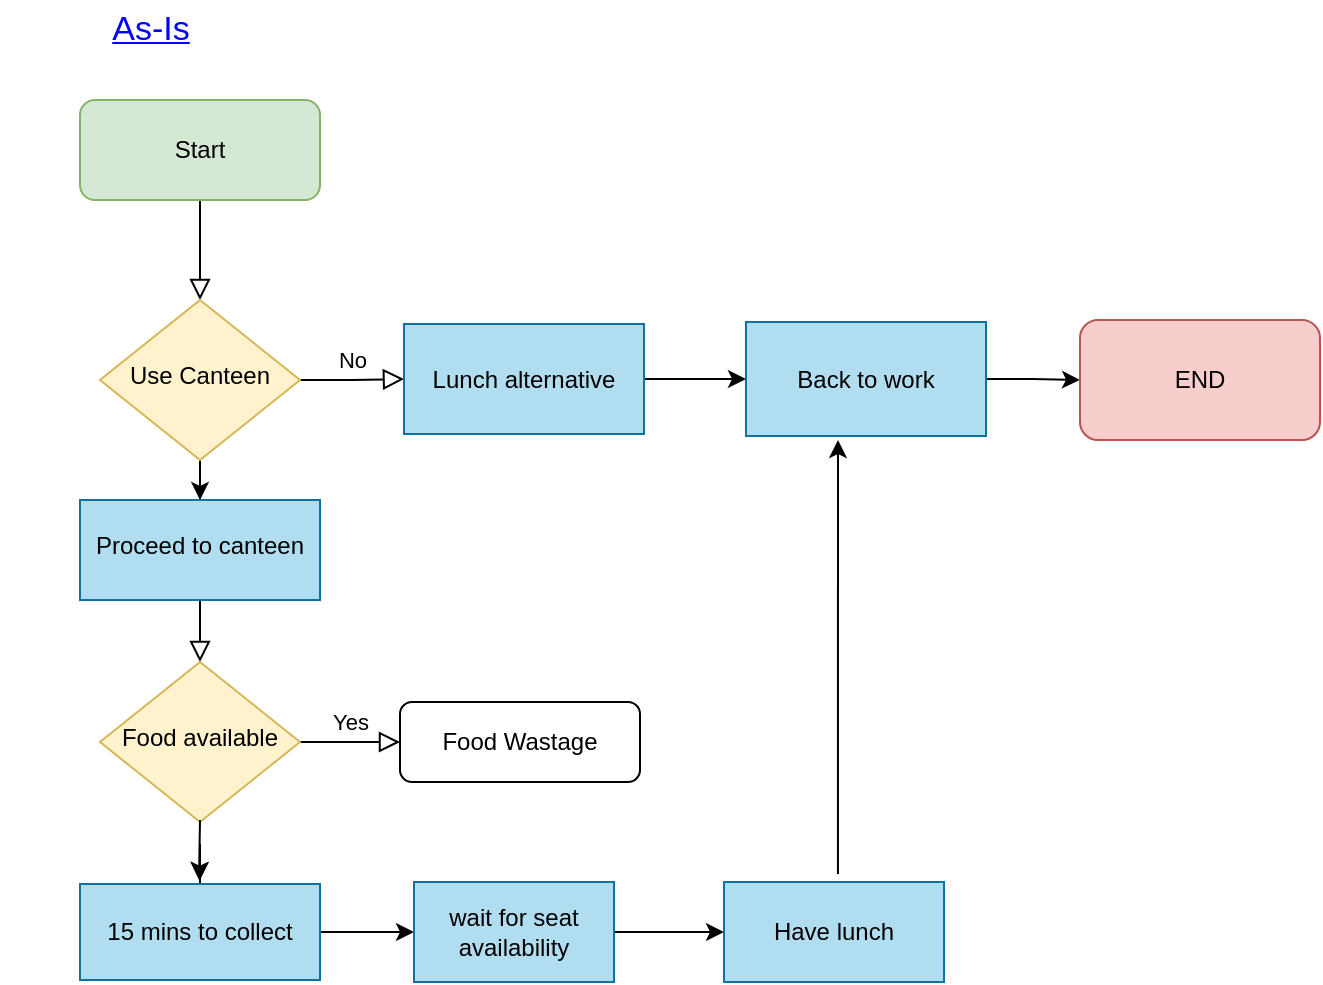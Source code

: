 <mxfile version="20.2.5" type="github" pages="5">
  <diagram id="C5RBs43oDa-KdzZeNtuy" name="AS-IS">
    <mxGraphModel dx="1038" dy="579" grid="1" gridSize="10" guides="1" tooltips="1" connect="1" arrows="1" fold="1" page="1" pageScale="1" pageWidth="827" pageHeight="1169" math="0" shadow="0">
      <root>
        <mxCell id="WIyWlLk6GJQsqaUBKTNV-0" />
        <mxCell id="WIyWlLk6GJQsqaUBKTNV-1" parent="WIyWlLk6GJQsqaUBKTNV-0" />
        <mxCell id="WIyWlLk6GJQsqaUBKTNV-2" value="" style="rounded=0;html=1;jettySize=auto;orthogonalLoop=1;fontSize=11;endArrow=block;endFill=0;endSize=8;strokeWidth=1;shadow=0;labelBackgroundColor=none;edgeStyle=orthogonalEdgeStyle;" parent="WIyWlLk6GJQsqaUBKTNV-1" source="WIyWlLk6GJQsqaUBKTNV-3" target="WIyWlLk6GJQsqaUBKTNV-6" edge="1">
          <mxGeometry relative="1" as="geometry" />
        </mxCell>
        <mxCell id="WIyWlLk6GJQsqaUBKTNV-3" value="Start" style="rounded=1;whiteSpace=wrap;html=1;fontSize=12;glass=0;strokeWidth=1;shadow=0;fillColor=#d5e8d4;strokeColor=#82b366;" parent="WIyWlLk6GJQsqaUBKTNV-1" vertex="1">
          <mxGeometry x="160" y="70" width="120" height="50" as="geometry" />
        </mxCell>
        <mxCell id="WIyWlLk6GJQsqaUBKTNV-4" value="Yes" style="rounded=0;html=1;jettySize=auto;orthogonalLoop=1;fontSize=11;endArrow=block;endFill=0;endSize=8;strokeWidth=1;shadow=0;labelBackgroundColor=none;edgeStyle=orthogonalEdgeStyle;" parent="WIyWlLk6GJQsqaUBKTNV-1" source="WIyWlLk6GJQsqaUBKTNV-6" target="WIyWlLk6GJQsqaUBKTNV-10" edge="1">
          <mxGeometry y="20" relative="1" as="geometry">
            <mxPoint as="offset" />
          </mxGeometry>
        </mxCell>
        <mxCell id="WIyWlLk6GJQsqaUBKTNV-5" value="No" style="edgeStyle=orthogonalEdgeStyle;rounded=0;html=1;jettySize=auto;orthogonalLoop=1;fontSize=11;endArrow=block;endFill=0;endSize=8;strokeWidth=1;shadow=0;labelBackgroundColor=none;" parent="WIyWlLk6GJQsqaUBKTNV-1" source="WIyWlLk6GJQsqaUBKTNV-6" target="WIyWlLk6GJQsqaUBKTNV-7" edge="1">
          <mxGeometry y="10" relative="1" as="geometry">
            <mxPoint as="offset" />
          </mxGeometry>
        </mxCell>
        <mxCell id="G3odju_EZ06S7cxu_8Dz-2" value="" style="edgeStyle=orthogonalEdgeStyle;rounded=0;orthogonalLoop=1;jettySize=auto;html=1;" parent="WIyWlLk6GJQsqaUBKTNV-1" source="WIyWlLk6GJQsqaUBKTNV-6" target="G3odju_EZ06S7cxu_8Dz-1" edge="1">
          <mxGeometry relative="1" as="geometry" />
        </mxCell>
        <mxCell id="WIyWlLk6GJQsqaUBKTNV-6" value="Use Canteen" style="rhombus;whiteSpace=wrap;html=1;shadow=0;fontFamily=Helvetica;fontSize=12;align=center;strokeWidth=1;spacing=6;spacingTop=-4;fillColor=#fff2cc;strokeColor=#d6b656;" parent="WIyWlLk6GJQsqaUBKTNV-1" vertex="1">
          <mxGeometry x="170" y="170" width="100" height="80" as="geometry" />
        </mxCell>
        <mxCell id="G3odju_EZ06S7cxu_8Dz-6" value="" style="edgeStyle=orthogonalEdgeStyle;rounded=0;orthogonalLoop=1;jettySize=auto;html=1;" parent="WIyWlLk6GJQsqaUBKTNV-1" source="WIyWlLk6GJQsqaUBKTNV-7" target="G3odju_EZ06S7cxu_8Dz-5" edge="1">
          <mxGeometry relative="1" as="geometry" />
        </mxCell>
        <mxCell id="WIyWlLk6GJQsqaUBKTNV-7" value="Lunch alternative" style="rounded=0;whiteSpace=wrap;html=1;fontSize=12;glass=0;strokeWidth=1;shadow=0;fillColor=#b1ddf0;strokeColor=#10739e;" parent="WIyWlLk6GJQsqaUBKTNV-1" vertex="1">
          <mxGeometry x="322" y="182" width="120" height="55" as="geometry" />
        </mxCell>
        <mxCell id="WIyWlLk6GJQsqaUBKTNV-9" value="Yes" style="edgeStyle=orthogonalEdgeStyle;rounded=0;html=1;jettySize=auto;orthogonalLoop=1;fontSize=11;endArrow=block;endFill=0;endSize=8;strokeWidth=1;shadow=0;labelBackgroundColor=none;" parent="WIyWlLk6GJQsqaUBKTNV-1" source="WIyWlLk6GJQsqaUBKTNV-10" target="WIyWlLk6GJQsqaUBKTNV-12" edge="1">
          <mxGeometry y="10" relative="1" as="geometry">
            <mxPoint as="offset" />
          </mxGeometry>
        </mxCell>
        <mxCell id="WIyWlLk6GJQsqaUBKTNV-10" value="Food available" style="rhombus;whiteSpace=wrap;html=1;shadow=0;fontFamily=Helvetica;fontSize=12;align=center;strokeWidth=1;spacing=6;spacingTop=-4;fillColor=#fff2cc;strokeColor=#d6b656;" parent="WIyWlLk6GJQsqaUBKTNV-1" vertex="1">
          <mxGeometry x="170" y="351" width="100" height="80" as="geometry" />
        </mxCell>
        <mxCell id="G3odju_EZ06S7cxu_8Dz-12" value="" style="edgeStyle=orthogonalEdgeStyle;rounded=0;orthogonalLoop=1;jettySize=auto;html=1;" parent="WIyWlLk6GJQsqaUBKTNV-1" source="WIyWlLk6GJQsqaUBKTNV-11" target="G3odju_EZ06S7cxu_8Dz-11" edge="1">
          <mxGeometry relative="1" as="geometry" />
        </mxCell>
        <mxCell id="Ryk2iaEg5Tn9lZ1IDSu3-3" style="edgeStyle=orthogonalEdgeStyle;rounded=0;orthogonalLoop=1;jettySize=auto;html=1;" edge="1" parent="WIyWlLk6GJQsqaUBKTNV-1" source="WIyWlLk6GJQsqaUBKTNV-11">
          <mxGeometry relative="1" as="geometry">
            <mxPoint x="220" y="460" as="targetPoint" />
          </mxGeometry>
        </mxCell>
        <mxCell id="WIyWlLk6GJQsqaUBKTNV-11" value="15 mins to collect" style="rounded=0;whiteSpace=wrap;html=1;fontSize=12;glass=0;strokeWidth=1;shadow=0;fillColor=#b1ddf0;strokeColor=#10739e;" parent="WIyWlLk6GJQsqaUBKTNV-1" vertex="1">
          <mxGeometry x="160" y="462" width="120" height="48" as="geometry" />
        </mxCell>
        <mxCell id="WIyWlLk6GJQsqaUBKTNV-12" value="Food Wastage" style="rounded=1;whiteSpace=wrap;html=1;fontSize=12;glass=0;strokeWidth=1;shadow=0;" parent="WIyWlLk6GJQsqaUBKTNV-1" vertex="1">
          <mxGeometry x="320" y="371" width="120" height="40" as="geometry" />
        </mxCell>
        <mxCell id="G3odju_EZ06S7cxu_8Dz-1" value="Proceed to canteen" style="whiteSpace=wrap;html=1;shadow=0;strokeWidth=1;spacing=6;spacingTop=-4;fillColor=#b1ddf0;strokeColor=#10739e;" parent="WIyWlLk6GJQsqaUBKTNV-1" vertex="1">
          <mxGeometry x="160" y="270" width="120" height="50" as="geometry" />
        </mxCell>
        <mxCell id="G3odju_EZ06S7cxu_8Dz-10" value="" style="edgeStyle=orthogonalEdgeStyle;rounded=0;orthogonalLoop=1;jettySize=auto;html=1;" parent="WIyWlLk6GJQsqaUBKTNV-1" source="G3odju_EZ06S7cxu_8Dz-5" target="G3odju_EZ06S7cxu_8Dz-9" edge="1">
          <mxGeometry relative="1" as="geometry" />
        </mxCell>
        <mxCell id="G3odju_EZ06S7cxu_8Dz-5" value="Back to work" style="whiteSpace=wrap;html=1;rounded=0;glass=0;strokeWidth=1;shadow=0;fillColor=#b1ddf0;strokeColor=#10739e;" parent="WIyWlLk6GJQsqaUBKTNV-1" vertex="1">
          <mxGeometry x="493" y="181" width="120" height="57" as="geometry" />
        </mxCell>
        <mxCell id="G3odju_EZ06S7cxu_8Dz-9" value="END" style="whiteSpace=wrap;html=1;rounded=1;glass=0;strokeWidth=1;shadow=0;fillColor=#f8cecc;strokeColor=#b85450;" parent="WIyWlLk6GJQsqaUBKTNV-1" vertex="1">
          <mxGeometry x="660" y="180" width="120" height="60" as="geometry" />
        </mxCell>
        <mxCell id="G3odju_EZ06S7cxu_8Dz-14" value="" style="edgeStyle=orthogonalEdgeStyle;rounded=0;orthogonalLoop=1;jettySize=auto;html=1;" parent="WIyWlLk6GJQsqaUBKTNV-1" source="G3odju_EZ06S7cxu_8Dz-11" target="G3odju_EZ06S7cxu_8Dz-13" edge="1">
          <mxGeometry relative="1" as="geometry" />
        </mxCell>
        <mxCell id="G3odju_EZ06S7cxu_8Dz-11" value="wait for seat availability" style="whiteSpace=wrap;html=1;rounded=0;glass=0;strokeWidth=1;shadow=0;fillColor=#b1ddf0;strokeColor=#10739e;" parent="WIyWlLk6GJQsqaUBKTNV-1" vertex="1">
          <mxGeometry x="327" y="461" width="100" height="50" as="geometry" />
        </mxCell>
        <mxCell id="G3odju_EZ06S7cxu_8Dz-20" style="edgeStyle=orthogonalEdgeStyle;rounded=0;orthogonalLoop=1;jettySize=auto;html=1;" parent="WIyWlLk6GJQsqaUBKTNV-1" edge="1">
          <mxGeometry relative="1" as="geometry">
            <mxPoint x="538.96" y="457" as="sourcePoint" />
            <mxPoint x="539" y="240" as="targetPoint" />
          </mxGeometry>
        </mxCell>
        <mxCell id="G3odju_EZ06S7cxu_8Dz-13" value="Have lunch" style="whiteSpace=wrap;html=1;rounded=0;glass=0;strokeWidth=1;shadow=0;fillColor=#b1ddf0;strokeColor=#10739e;" parent="WIyWlLk6GJQsqaUBKTNV-1" vertex="1">
          <mxGeometry x="482" y="461" width="110" height="50" as="geometry" />
        </mxCell>
        <mxCell id="G3odju_EZ06S7cxu_8Dz-21" value="Lunch alternative" style="rounded=0;whiteSpace=wrap;html=1;fontSize=12;glass=0;strokeWidth=1;shadow=0;fillColor=#b1ddf0;strokeColor=#10739e;" parent="WIyWlLk6GJQsqaUBKTNV-1" vertex="1">
          <mxGeometry x="322" y="182" width="120" height="55" as="geometry" />
        </mxCell>
        <mxCell id="G3odju_EZ06S7cxu_8Dz-22" value="Proceed to canteen" style="whiteSpace=wrap;html=1;shadow=0;strokeWidth=1;spacing=6;spacingTop=-4;fillColor=#b1ddf0;strokeColor=#10739e;" parent="WIyWlLk6GJQsqaUBKTNV-1" vertex="1">
          <mxGeometry x="160" y="270" width="120" height="50" as="geometry" />
        </mxCell>
        <mxCell id="9dQHKNQwIuDzLyxPalIG-0" value="As-Is" style="shape=rectangle;strokeColor=none;fillColor=none;linkText=;fontSize=17;fontColor=#0000ff;fontStyle=4;html=1;align=center;" vertex="1" parent="WIyWlLk6GJQsqaUBKTNV-1">
          <mxGeometry x="120" y="20" width="150" height="30" as="geometry" />
        </mxCell>
        <mxCell id="Ryk2iaEg5Tn9lZ1IDSu3-2" value="" style="endArrow=classic;html=1;rounded=0;" edge="1" parent="WIyWlLk6GJQsqaUBKTNV-1">
          <mxGeometry width="50" height="50" relative="1" as="geometry">
            <mxPoint x="220" y="430" as="sourcePoint" />
            <mxPoint x="219.5" y="460" as="targetPoint" />
          </mxGeometry>
        </mxCell>
      </root>
    </mxGraphModel>
  </diagram>
  <diagram id="sMTU0lbZqeMvdErpFNHp" name="Future Process">
    <mxGraphModel dx="1038" dy="579" grid="1" gridSize="10" guides="1" tooltips="1" connect="1" arrows="1" fold="1" page="1" pageScale="1" pageWidth="850" pageHeight="1100" math="0" shadow="0">
      <root>
        <mxCell id="0" />
        <mxCell id="1" parent="0" />
      </root>
    </mxGraphModel>
  </diagram>
  <diagram id="8iwqZkLMfsJrhiPzs_oS" name="Context Diagram">
    <mxGraphModel dx="1038" dy="579" grid="1" gridSize="10" guides="1" tooltips="1" connect="1" arrows="1" fold="1" page="1" pageScale="1" pageWidth="850" pageHeight="1100" math="0" shadow="0">
      <root>
        <mxCell id="0" />
        <mxCell id="1" parent="0" />
        <mxCell id="Ia919NPpg_YrGYFzwKLs-1" value="&lt;b&gt;&lt;font style=&quot;font-size: 10px;&quot;&gt;EMPLOYEE&lt;/font&gt;&lt;/b&gt;" style="whiteSpace=wrap;html=1;aspect=fixed;fillColor=#f5f5f5;fontColor=#333333;strokeColor=#666666;" vertex="1" parent="1">
          <mxGeometry x="82" y="201" width="120" height="120" as="geometry" />
        </mxCell>
        <mxCell id="Ia919NPpg_YrGYFzwKLs-2" value="&lt;b&gt;&lt;font style=&quot;font-size: 10px;&quot;&gt;CANTEEN &lt;br&gt;ORDERING &lt;br&gt;SYSTEM&lt;/font&gt;&lt;/b&gt;" style="rounded=1;whiteSpace=wrap;html=1;fillColor=#fff2cc;strokeColor=#d6b656;" vertex="1" parent="1">
          <mxGeometry x="320" y="200" width="110" height="440" as="geometry" />
        </mxCell>
        <mxCell id="Ia919NPpg_YrGYFzwKLs-3" value="&lt;b&gt;&lt;font style=&quot;font-size: 10px;&quot;&gt;CANTEEN MANAGEMENT&lt;/font&gt;&lt;/b&gt;" style="whiteSpace=wrap;html=1;aspect=fixed;fillColor=#dae8fc;strokeColor=#6c8ebf;gradientColor=#7ea6e0;" vertex="1" parent="1">
          <mxGeometry x="81" y="360" width="120" height="120" as="geometry" />
        </mxCell>
        <mxCell id="Ia919NPpg_YrGYFzwKLs-4" value="&lt;b&gt;&lt;font style=&quot;font-size: 10px;&quot;&gt;DELIVERY&lt;/font&gt;&lt;/b&gt;" style="whiteSpace=wrap;html=1;aspect=fixed;fillColor=#dae8fc;gradientColor=#7ea6e0;strokeColor=#6c8ebf;" vertex="1" parent="1">
          <mxGeometry x="548" y="200" width="120" height="120" as="geometry" />
        </mxCell>
        <mxCell id="Ia919NPpg_YrGYFzwKLs-5" value="" style="endArrow=classic;html=1;rounded=0;exitX=1;exitY=0.25;exitDx=0;exitDy=0;entryX=-0.018;entryY=0.069;entryDx=0;entryDy=0;entryPerimeter=0;dashed=1;" edge="1" parent="1" source="Ia919NPpg_YrGYFzwKLs-1" target="Ia919NPpg_YrGYFzwKLs-2">
          <mxGeometry width="50" height="50" relative="1" as="geometry">
            <mxPoint x="400" y="420" as="sourcePoint" />
            <mxPoint x="450" y="370" as="targetPoint" />
          </mxGeometry>
        </mxCell>
        <mxCell id="Ia919NPpg_YrGYFzwKLs-8" value="" style="endArrow=classic;html=1;rounded=0;exitX=-0.011;exitY=0.209;exitDx=0;exitDy=0;entryX=1;entryY=0.75;entryDx=0;entryDy=0;exitPerimeter=0;" edge="1" parent="1" source="Ia919NPpg_YrGYFzwKLs-2" target="Ia919NPpg_YrGYFzwKLs-1">
          <mxGeometry width="50" height="50" relative="1" as="geometry">
            <mxPoint x="381" y="290" as="sourcePoint" />
            <mxPoint x="200" y="280" as="targetPoint" />
          </mxGeometry>
        </mxCell>
        <mxCell id="Ia919NPpg_YrGYFzwKLs-9" value="&lt;b&gt;&lt;font style=&quot;font-size: 10px;&quot;&gt;PAYROLL&lt;/font&gt;&lt;/b&gt;" style="whiteSpace=wrap;html=1;aspect=fixed;fillColor=#dae8fc;strokeColor=#6c8ebf;gradientColor=#7ea6e0;" vertex="1" parent="1">
          <mxGeometry x="82" y="520" width="120" height="120" as="geometry" />
        </mxCell>
        <mxCell id="Ia919NPpg_YrGYFzwKLs-10" value="&lt;b&gt;&lt;font style=&quot;font-size: 10px;&quot;&gt;IT SUPPORT&lt;/font&gt;&lt;/b&gt;" style="whiteSpace=wrap;html=1;aspect=fixed;fillColor=#f9f7ed;strokeColor=#36393d;" vertex="1" parent="1">
          <mxGeometry x="548" y="360" width="120" height="120" as="geometry" />
        </mxCell>
        <mxCell id="Ia919NPpg_YrGYFzwKLs-12" value="&lt;font style=&quot;font-size: 10px;&quot;&gt;Register&lt;br&gt;Order&lt;br&gt;Provide Feedback&lt;/font&gt;" style="text;html=1;strokeColor=none;fillColor=none;align=left;verticalAlign=middle;whiteSpace=wrap;rounded=0;fontStyle=1" vertex="1" parent="1">
          <mxGeometry x="218" y="179" width="90" height="60" as="geometry" />
        </mxCell>
        <mxCell id="Ia919NPpg_YrGYFzwKLs-14" value="&lt;span style=&quot;font-size: 10px;&quot;&gt;Provide Menu&lt;/span&gt;" style="text;html=1;strokeColor=none;fillColor=none;align=left;verticalAlign=middle;whiteSpace=wrap;rounded=0;fontStyle=1" vertex="1" parent="1">
          <mxGeometry x="218" y="270" width="90" height="29" as="geometry" />
        </mxCell>
        <mxCell id="Ia919NPpg_YrGYFzwKLs-16" value="" style="endArrow=classic;html=1;rounded=0;exitX=1;exitY=0.25;exitDx=0;exitDy=0;entryX=-0.018;entryY=0.069;entryDx=0;entryDy=0;entryPerimeter=0;dashed=1;" edge="1" parent="1">
          <mxGeometry width="50" height="50" relative="1" as="geometry">
            <mxPoint x="201" y="557.64" as="sourcePoint" />
            <mxPoint x="317.02" y="557" as="targetPoint" />
          </mxGeometry>
        </mxCell>
        <mxCell id="Ia919NPpg_YrGYFzwKLs-17" value="" style="endArrow=classic;html=1;rounded=0;exitX=1;exitY=0.25;exitDx=0;exitDy=0;entryX=-0.018;entryY=0.069;entryDx=0;entryDy=0;entryPerimeter=0;dashed=1;" edge="1" parent="1">
          <mxGeometry width="50" height="50" relative="1" as="geometry">
            <mxPoint x="203.98" y="396.64" as="sourcePoint" />
            <mxPoint x="320" y="396" as="targetPoint" />
          </mxGeometry>
        </mxCell>
        <mxCell id="Ia919NPpg_YrGYFzwKLs-18" value="" style="endArrow=classic;html=1;rounded=0;fontSize=10;entryX=1.029;entryY=0.418;entryDx=0;entryDy=0;entryPerimeter=0;exitX=0.007;exitY=0.192;exitDx=0;exitDy=0;exitPerimeter=0;" edge="1" parent="1" source="Ia919NPpg_YrGYFzwKLs-10" target="Ia919NPpg_YrGYFzwKLs-2">
          <mxGeometry width="50" height="50" relative="1" as="geometry">
            <mxPoint x="400" y="490" as="sourcePoint" />
            <mxPoint x="450" y="440" as="targetPoint" />
          </mxGeometry>
        </mxCell>
        <mxCell id="Ia919NPpg_YrGYFzwKLs-19" value="" style="endArrow=classic;html=1;rounded=0;dashed=1;fontSize=10;entryX=1.029;entryY=0.418;entryDx=0;entryDy=0;entryPerimeter=0;exitX=0;exitY=0.25;exitDx=0;exitDy=0;" edge="1" parent="1" source="Ia919NPpg_YrGYFzwKLs-4">
          <mxGeometry width="50" height="50" relative="1" as="geometry">
            <mxPoint x="515.65" y="230.0" as="sourcePoint" />
            <mxPoint x="430.0" y="230.88" as="targetPoint" />
          </mxGeometry>
        </mxCell>
        <mxCell id="Ia919NPpg_YrGYFzwKLs-21" value="" style="endArrow=classic;html=1;rounded=0;exitX=-0.011;exitY=0.209;exitDx=0;exitDy=0;entryX=1;entryY=0.75;entryDx=0;entryDy=0;exitPerimeter=0;" edge="1" parent="1">
          <mxGeometry width="50" height="50" relative="1" as="geometry">
            <mxPoint x="318.79" y="613.96" as="sourcePoint" />
            <mxPoint x="202" y="613" as="targetPoint" />
          </mxGeometry>
        </mxCell>
        <mxCell id="Ia919NPpg_YrGYFzwKLs-22" value="" style="endArrow=classic;html=1;rounded=0;exitX=1;exitY=0.25;exitDx=0;exitDy=0;entryX=-0.018;entryY=0.069;entryDx=0;entryDy=0;entryPerimeter=0;" edge="1" parent="1">
          <mxGeometry width="50" height="50" relative="1" as="geometry">
            <mxPoint x="430" y="284.64" as="sourcePoint" />
            <mxPoint x="546.02" y="284" as="targetPoint" />
          </mxGeometry>
        </mxCell>
        <mxCell id="Ia919NPpg_YrGYFzwKLs-23" value="" style="endArrow=classic;html=1;rounded=0;exitX=1;exitY=0.25;exitDx=0;exitDy=0;entryX=-0.018;entryY=0.069;entryDx=0;entryDy=0;entryPerimeter=0;dashed=1;" edge="1" parent="1">
          <mxGeometry width="50" height="50" relative="1" as="geometry">
            <mxPoint x="430" y="450.64" as="sourcePoint" />
            <mxPoint x="546.02" y="450" as="targetPoint" />
          </mxGeometry>
        </mxCell>
        <mxCell id="Ia919NPpg_YrGYFzwKLs-25" value="" style="endArrow=classic;html=1;rounded=0;exitX=-0.011;exitY=0.209;exitDx=0;exitDy=0;entryX=1;entryY=0.75;entryDx=0;entryDy=0;exitPerimeter=0;" edge="1" parent="1">
          <mxGeometry width="50" height="50" relative="1" as="geometry">
            <mxPoint x="317.79" y="460.96" as="sourcePoint" />
            <mxPoint x="201" y="460" as="targetPoint" />
          </mxGeometry>
        </mxCell>
        <mxCell id="Ia919NPpg_YrGYFzwKLs-26" value="&lt;span style=&quot;font-size: 10px;&quot;&gt;Update menu&lt;br&gt;Process order&lt;/span&gt;" style="text;html=1;strokeColor=none;fillColor=none;align=left;verticalAlign=middle;whiteSpace=wrap;rounded=0;fontStyle=1" vertex="1" parent="1">
          <mxGeometry x="219" y="369" width="90" height="29" as="geometry" />
        </mxCell>
        <mxCell id="Ia919NPpg_YrGYFzwKLs-28" value="&lt;span style=&quot;font-size: 10px;&quot;&gt;Reports&lt;br&gt;Inventory&lt;br&gt;Feedback&lt;br&gt;&lt;/span&gt;" style="text;html=1;strokeColor=none;fillColor=none;align=left;verticalAlign=middle;whiteSpace=wrap;rounded=0;fontStyle=1" vertex="1" parent="1">
          <mxGeometry x="218" y="420" width="102" height="39" as="geometry" />
        </mxCell>
        <mxCell id="Ia919NPpg_YrGYFzwKLs-29" value="&lt;span style=&quot;font-size: 10px;&quot;&gt;Deduction&lt;/span&gt;" style="text;html=1;strokeColor=none;fillColor=none;align=left;verticalAlign=middle;whiteSpace=wrap;rounded=0;fontStyle=1" vertex="1" parent="1">
          <mxGeometry x="218" y="530" width="90" height="29" as="geometry" />
        </mxCell>
        <mxCell id="Ia919NPpg_YrGYFzwKLs-30" value="&lt;span style=&quot;font-size: 10px;&quot;&gt;Receipt&lt;/span&gt;" style="text;html=1;strokeColor=none;fillColor=none;align=left;verticalAlign=middle;whiteSpace=wrap;rounded=0;fontStyle=1" vertex="1" parent="1">
          <mxGeometry x="218" y="580" width="90" height="29" as="geometry" />
        </mxCell>
        <mxCell id="Ia919NPpg_YrGYFzwKLs-31" value="&lt;span style=&quot;font-size: 10px;&quot;&gt;Delivery Status&lt;/span&gt;" style="text;html=1;strokeColor=none;fillColor=none;align=left;verticalAlign=middle;whiteSpace=wrap;rounded=0;fontStyle=1" vertex="1" parent="1">
          <mxGeometry x="450" y="200" width="90" height="29" as="geometry" />
        </mxCell>
        <mxCell id="Ia919NPpg_YrGYFzwKLs-32" value="&lt;span style=&quot;font-size: 10px;&quot;&gt;Order&lt;/span&gt;" style="text;html=1;strokeColor=none;fillColor=none;align=left;verticalAlign=middle;whiteSpace=wrap;rounded=0;fontStyle=1" vertex="1" parent="1">
          <mxGeometry x="450" y="260" width="90" height="29" as="geometry" />
        </mxCell>
        <mxCell id="Ia919NPpg_YrGYFzwKLs-33" value="&lt;span style=&quot;font-size: 10px;&quot;&gt;Maintenance&lt;br&gt;Backup&lt;br&gt;Add Staff&lt;br&gt;&lt;br&gt;&lt;/span&gt;" style="text;html=1;strokeColor=none;fillColor=none;align=left;verticalAlign=middle;whiteSpace=wrap;rounded=0;fontStyle=1" vertex="1" parent="1">
          <mxGeometry x="450" y="340" width="90" height="49" as="geometry" />
        </mxCell>
        <mxCell id="Ia919NPpg_YrGYFzwKLs-34" value="&lt;span style=&quot;font-size: 10px;&quot;&gt;Logs&lt;/span&gt;" style="text;html=1;strokeColor=none;fillColor=none;align=left;verticalAlign=middle;whiteSpace=wrap;rounded=0;fontStyle=1" vertex="1" parent="1">
          <mxGeometry x="451" y="420" width="90" height="29" as="geometry" />
        </mxCell>
      </root>
    </mxGraphModel>
  </diagram>
  <diagram id="LlnzvTjTlVSwJOo7t7qi" name="Activity_Diagram">
    <mxGraphModel dx="1038" dy="579" grid="1" gridSize="10" guides="1" tooltips="1" connect="1" arrows="1" fold="1" page="1" pageScale="1" pageWidth="850" pageHeight="1100" math="0" shadow="0">
      <root>
        <mxCell id="0" />
        <mxCell id="1" parent="0" />
      </root>
    </mxGraphModel>
  </diagram>
  <diagram id="tprNSh0MGloD_oyNy-wG" name="ER Diagram">
    <mxGraphModel dx="1038" dy="579" grid="1" gridSize="10" guides="1" tooltips="1" connect="1" arrows="1" fold="1" page="1" pageScale="1" pageWidth="850" pageHeight="1100" math="0" shadow="0">
      <root>
        <mxCell id="0" />
        <mxCell id="1" parent="0" />
        <mxCell id="8TRjEthbKuZdfNvPvxt5-1" value="EMPLOYEES" style="swimlane;fontStyle=0;childLayout=stackLayout;horizontal=1;startSize=26;horizontalStack=0;resizeParent=1;resizeParentMax=0;resizeLast=0;collapsible=1;marginBottom=0;align=center;fontSize=14;" vertex="1" parent="1">
          <mxGeometry x="338" y="220" width="160" height="176" as="geometry" />
        </mxCell>
        <mxCell id="8TRjEthbKuZdfNvPvxt5-2" value="ID_Emp" style="text;strokeColor=none;fillColor=none;spacingLeft=4;spacingRight=4;overflow=hidden;rotatable=0;points=[[0,0.5],[1,0.5]];portConstraint=eastwest;fontSize=12;" vertex="1" parent="8TRjEthbKuZdfNvPvxt5-1">
          <mxGeometry y="26" width="160" height="30" as="geometry" />
        </mxCell>
        <mxCell id="8TRjEthbKuZdfNvPvxt5-3" value="Name" style="text;strokeColor=none;fillColor=none;spacingLeft=4;spacingRight=4;overflow=hidden;rotatable=0;points=[[0,0.5],[1,0.5]];portConstraint=eastwest;fontSize=12;" vertex="1" parent="8TRjEthbKuZdfNvPvxt5-1">
          <mxGeometry y="56" width="160" height="30" as="geometry" />
        </mxCell>
        <mxCell id="8TRjEthbKuZdfNvPvxt5-4" value="Title" style="text;strokeColor=none;fillColor=none;spacingLeft=4;spacingRight=4;overflow=hidden;rotatable=0;points=[[0,0.5],[1,0.5]];portConstraint=eastwest;fontSize=12;" vertex="1" parent="8TRjEthbKuZdfNvPvxt5-1">
          <mxGeometry y="86" width="160" height="30" as="geometry" />
        </mxCell>
        <mxCell id="8TRjEthbKuZdfNvPvxt5-28" value="Address" style="text;strokeColor=none;fillColor=none;spacingLeft=4;spacingRight=4;overflow=hidden;rotatable=0;points=[[0,0.5],[1,0.5]];portConstraint=eastwest;fontSize=12;" vertex="1" parent="8TRjEthbKuZdfNvPvxt5-1">
          <mxGeometry y="116" width="160" height="30" as="geometry" />
        </mxCell>
        <mxCell id="8TRjEthbKuZdfNvPvxt5-29" value="Contact" style="text;strokeColor=none;fillColor=none;spacingLeft=4;spacingRight=4;overflow=hidden;rotatable=0;points=[[0,0.5],[1,0.5]];portConstraint=eastwest;fontSize=12;" vertex="1" parent="8TRjEthbKuZdfNvPvxt5-1">
          <mxGeometry y="146" width="160" height="30" as="geometry" />
        </mxCell>
        <mxCell id="8TRjEthbKuZdfNvPvxt5-5" value="ORDERS" style="swimlane;fontStyle=0;childLayout=stackLayout;horizontal=1;startSize=26;horizontalStack=0;resizeParent=1;resizeParentMax=0;resizeLast=0;collapsible=1;marginBottom=0;align=center;fontSize=14;" vertex="1" parent="1">
          <mxGeometry x="396" y="452" width="160" height="116" as="geometry" />
        </mxCell>
        <mxCell id="8TRjEthbKuZdfNvPvxt5-6" value="Code_Order" style="text;strokeColor=none;fillColor=none;spacingLeft=4;spacingRight=4;overflow=hidden;rotatable=0;points=[[0,0.5],[1,0.5]];portConstraint=eastwest;fontSize=12;" vertex="1" parent="8TRjEthbKuZdfNvPvxt5-5">
          <mxGeometry y="26" width="160" height="30" as="geometry" />
        </mxCell>
        <mxCell id="8TRjEthbKuZdfNvPvxt5-7" value="Date" style="text;strokeColor=none;fillColor=none;spacingLeft=4;spacingRight=4;overflow=hidden;rotatable=0;points=[[0,0.5],[1,0.5]];portConstraint=eastwest;fontSize=12;" vertex="1" parent="8TRjEthbKuZdfNvPvxt5-5">
          <mxGeometry y="56" width="160" height="30" as="geometry" />
        </mxCell>
        <mxCell id="8TRjEthbKuZdfNvPvxt5-8" value="Code_Item" style="text;strokeColor=none;fillColor=none;spacingLeft=4;spacingRight=4;overflow=hidden;rotatable=0;points=[[0,0.5],[1,0.5]];portConstraint=eastwest;fontSize=12;" vertex="1" parent="8TRjEthbKuZdfNvPvxt5-5">
          <mxGeometry y="86" width="160" height="30" as="geometry" />
        </mxCell>
        <mxCell id="8TRjEthbKuZdfNvPvxt5-9" value="ITEMS" style="swimlane;fontStyle=0;childLayout=stackLayout;horizontal=1;startSize=26;horizontalStack=0;resizeParent=1;resizeParentMax=0;resizeLast=0;collapsible=1;marginBottom=0;align=center;fontSize=14;" vertex="1" parent="1">
          <mxGeometry x="624" y="70" width="160" height="116" as="geometry" />
        </mxCell>
        <mxCell id="8TRjEthbKuZdfNvPvxt5-10" value="Code_Item" style="text;strokeColor=none;fillColor=none;spacingLeft=4;spacingRight=4;overflow=hidden;rotatable=0;points=[[0,0.5],[1,0.5]];portConstraint=eastwest;fontSize=12;" vertex="1" parent="8TRjEthbKuZdfNvPvxt5-9">
          <mxGeometry y="26" width="160" height="30" as="geometry" />
        </mxCell>
        <mxCell id="8TRjEthbKuZdfNvPvxt5-11" value="Name" style="text;strokeColor=none;fillColor=none;spacingLeft=4;spacingRight=4;overflow=hidden;rotatable=0;points=[[0,0.5],[1,0.5]];portConstraint=eastwest;fontSize=12;" vertex="1" parent="8TRjEthbKuZdfNvPvxt5-9">
          <mxGeometry y="56" width="160" height="30" as="geometry" />
        </mxCell>
        <mxCell id="8TRjEthbKuZdfNvPvxt5-12" value="Price" style="text;strokeColor=none;fillColor=none;spacingLeft=4;spacingRight=4;overflow=hidden;rotatable=0;points=[[0,0.5],[1,0.5]];portConstraint=eastwest;fontSize=12;" vertex="1" parent="8TRjEthbKuZdfNvPvxt5-9">
          <mxGeometry y="86" width="160" height="30" as="geometry" />
        </mxCell>
        <mxCell id="8TRjEthbKuZdfNvPvxt5-13" value="FEEDBACKS" style="swimlane;fontStyle=0;childLayout=stackLayout;horizontal=1;startSize=26;horizontalStack=0;resizeParent=1;resizeParentMax=0;resizeLast=0;collapsible=1;marginBottom=0;align=center;fontSize=14;" vertex="1" parent="1">
          <mxGeometry x="94" y="80" width="160" height="176" as="geometry" />
        </mxCell>
        <mxCell id="8TRjEthbKuZdfNvPvxt5-14" value="Code_Feedback" style="text;strokeColor=none;fillColor=none;spacingLeft=4;spacingRight=4;overflow=hidden;rotatable=0;points=[[0,0.5],[1,0.5]];portConstraint=eastwest;fontSize=12;" vertex="1" parent="8TRjEthbKuZdfNvPvxt5-13">
          <mxGeometry y="26" width="160" height="30" as="geometry" />
        </mxCell>
        <mxCell id="8TRjEthbKuZdfNvPvxt5-16" value="Date" style="text;strokeColor=none;fillColor=none;spacingLeft=4;spacingRight=4;overflow=hidden;rotatable=0;points=[[0,0.5],[1,0.5]];portConstraint=eastwest;fontSize=12;" vertex="1" parent="8TRjEthbKuZdfNvPvxt5-13">
          <mxGeometry y="56" width="160" height="30" as="geometry" />
        </mxCell>
        <mxCell id="8TRjEthbKuZdfNvPvxt5-15" value="Feedback" style="text;strokeColor=none;fillColor=none;spacingLeft=4;spacingRight=4;overflow=hidden;rotatable=0;points=[[0,0.5],[1,0.5]];portConstraint=eastwest;fontSize=12;" vertex="1" parent="8TRjEthbKuZdfNvPvxt5-13">
          <mxGeometry y="86" width="160" height="30" as="geometry" />
        </mxCell>
        <mxCell id="8TRjEthbKuZdfNvPvxt5-30" value="ID_Emp" style="text;strokeColor=none;fillColor=none;spacingLeft=4;spacingRight=4;overflow=hidden;rotatable=0;points=[[0,0.5],[1,0.5]];portConstraint=eastwest;fontSize=12;" vertex="1" parent="8TRjEthbKuZdfNvPvxt5-13">
          <mxGeometry y="116" width="160" height="30" as="geometry" />
        </mxCell>
        <mxCell id="8TRjEthbKuZdfNvPvxt5-31" value="Code_Order" style="text;strokeColor=none;fillColor=none;spacingLeft=4;spacingRight=4;overflow=hidden;rotatable=0;points=[[0,0.5],[1,0.5]];portConstraint=eastwest;fontSize=12;" vertex="1" parent="8TRjEthbKuZdfNvPvxt5-13">
          <mxGeometry y="146" width="160" height="30" as="geometry" />
        </mxCell>
        <mxCell id="8TRjEthbKuZdfNvPvxt5-17" value="MANAGEMENT" style="swimlane;fontStyle=0;childLayout=stackLayout;horizontal=1;startSize=26;horizontalStack=0;resizeParent=1;resizeParentMax=0;resizeLast=0;collapsible=1;marginBottom=0;align=center;fontSize=14;" vertex="1" parent="1">
          <mxGeometry x="330" y="70" width="160" height="116" as="geometry" />
        </mxCell>
        <mxCell id="8TRjEthbKuZdfNvPvxt5-18" value="Item 1" style="text;strokeColor=none;fillColor=none;spacingLeft=4;spacingRight=4;overflow=hidden;rotatable=0;points=[[0,0.5],[1,0.5]];portConstraint=eastwest;fontSize=12;" vertex="1" parent="8TRjEthbKuZdfNvPvxt5-17">
          <mxGeometry y="26" width="160" height="30" as="geometry" />
        </mxCell>
        <mxCell id="8TRjEthbKuZdfNvPvxt5-19" value="Item 2" style="text;strokeColor=none;fillColor=none;spacingLeft=4;spacingRight=4;overflow=hidden;rotatable=0;points=[[0,0.5],[1,0.5]];portConstraint=eastwest;fontSize=12;" vertex="1" parent="8TRjEthbKuZdfNvPvxt5-17">
          <mxGeometry y="56" width="160" height="30" as="geometry" />
        </mxCell>
        <mxCell id="8TRjEthbKuZdfNvPvxt5-20" value="Item 3" style="text;strokeColor=none;fillColor=none;spacingLeft=4;spacingRight=4;overflow=hidden;rotatable=0;points=[[0,0.5],[1,0.5]];portConstraint=eastwest;fontSize=12;" vertex="1" parent="8TRjEthbKuZdfNvPvxt5-17">
          <mxGeometry y="86" width="160" height="30" as="geometry" />
        </mxCell>
        <mxCell id="8TRjEthbKuZdfNvPvxt5-21" value="" style="edgeStyle=entityRelationEdgeStyle;fontSize=12;html=1;endArrow=ERzeroToMany;endFill=1;rounded=0;entryX=1.01;entryY=0.767;entryDx=0;entryDy=0;entryPerimeter=0;" edge="1" parent="1" source="8TRjEthbKuZdfNvPvxt5-1" target="8TRjEthbKuZdfNvPvxt5-6">
          <mxGeometry width="100" height="100" relative="1" as="geometry">
            <mxPoint x="490" y="260" as="sourcePoint" />
            <mxPoint x="345" y="150" as="targetPoint" />
          </mxGeometry>
        </mxCell>
        <mxCell id="8TRjEthbKuZdfNvPvxt5-27" value="" style="edgeStyle=entityRelationEdgeStyle;fontSize=12;html=1;endArrow=ERmany;startArrow=ERmany;rounded=0;exitX=1;exitY=0.5;exitDx=0;exitDy=0;entryX=-0.015;entryY=0.22;entryDx=0;entryDy=0;entryPerimeter=0;" edge="1" parent="1" source="8TRjEthbKuZdfNvPvxt5-7" target="8TRjEthbKuZdfNvPvxt5-11">
          <mxGeometry width="100" height="100" relative="1" as="geometry">
            <mxPoint x="490" y="240" as="sourcePoint" />
            <mxPoint x="590" y="140" as="targetPoint" />
          </mxGeometry>
        </mxCell>
        <mxCell id="8TRjEthbKuZdfNvPvxt5-35" value="" style="edgeStyle=entityRelationEdgeStyle;fontSize=12;html=1;endArrow=ERmandOne;startArrow=ERmandOne;rounded=0;entryX=0;entryY=0.5;entryDx=0;entryDy=0;exitX=1;exitY=0.5;exitDx=0;exitDy=0;" edge="1" parent="1" source="8TRjEthbKuZdfNvPvxt5-31" target="8TRjEthbKuZdfNvPvxt5-6">
          <mxGeometry width="100" height="100" relative="1" as="geometry">
            <mxPoint x="260" y="380" as="sourcePoint" />
            <mxPoint x="360" y="280" as="targetPoint" />
          </mxGeometry>
        </mxCell>
        <mxCell id="8TRjEthbKuZdfNvPvxt5-40" value="" style="edgeStyle=entityRelationEdgeStyle;fontSize=12;html=1;endArrow=ERzeroToMany;endFill=1;rounded=0;exitX=-0.008;exitY=0.247;exitDx=0;exitDy=0;exitPerimeter=0;entryX=1.015;entryY=0.807;entryDx=0;entryDy=0;entryPerimeter=0;" edge="1" parent="1" source="8TRjEthbKuZdfNvPvxt5-2" target="8TRjEthbKuZdfNvPvxt5-14">
          <mxGeometry width="100" height="100" relative="1" as="geometry">
            <mxPoint x="370" y="350" as="sourcePoint" />
            <mxPoint x="120" y="360" as="targetPoint" />
          </mxGeometry>
        </mxCell>
        <mxCell id="8TRjEthbKuZdfNvPvxt5-41" value="" style="edgeStyle=entityRelationEdgeStyle;fontSize=12;html=1;endArrow=ERoneToMany;startArrow=ERzeroToMany;rounded=0;exitX=0;exitY=0.5;exitDx=0;exitDy=0;entryX=1;entryY=0.5;entryDx=0;entryDy=0;" edge="1" parent="1" source="8TRjEthbKuZdfNvPvxt5-10" target="8TRjEthbKuZdfNvPvxt5-18">
          <mxGeometry width="100" height="100" relative="1" as="geometry">
            <mxPoint x="490" y="490" as="sourcePoint" />
            <mxPoint x="590" y="390" as="targetPoint" />
          </mxGeometry>
        </mxCell>
        <mxCell id="8TRjEthbKuZdfNvPvxt5-42" value="PAYROLL" style="swimlane;fontStyle=0;childLayout=stackLayout;horizontal=1;startSize=26;horizontalStack=0;resizeParent=1;resizeParentMax=0;resizeLast=0;collapsible=1;marginBottom=0;align=center;fontSize=14;" vertex="1" parent="1">
          <mxGeometry x="90" y="380" width="160" height="146" as="geometry" />
        </mxCell>
        <mxCell id="8TRjEthbKuZdfNvPvxt5-43" value="ID_Emp" style="text;strokeColor=none;fillColor=none;spacingLeft=4;spacingRight=4;overflow=hidden;rotatable=0;points=[[0,0.5],[1,0.5]];portConstraint=eastwest;fontSize=12;" vertex="1" parent="8TRjEthbKuZdfNvPvxt5-42">
          <mxGeometry y="26" width="160" height="30" as="geometry" />
        </mxCell>
        <mxCell id="8TRjEthbKuZdfNvPvxt5-44" value="Salary" style="text;strokeColor=none;fillColor=none;spacingLeft=4;spacingRight=4;overflow=hidden;rotatable=0;points=[[0,0.5],[1,0.5]];portConstraint=eastwest;fontSize=12;" vertex="1" parent="8TRjEthbKuZdfNvPvxt5-42">
          <mxGeometry y="56" width="160" height="30" as="geometry" />
        </mxCell>
        <mxCell id="8TRjEthbKuZdfNvPvxt5-45" value="Code_Order" style="text;strokeColor=none;fillColor=none;spacingLeft=4;spacingRight=4;overflow=hidden;rotatable=0;points=[[0,0.5],[1,0.5]];portConstraint=eastwest;fontSize=12;" vertex="1" parent="8TRjEthbKuZdfNvPvxt5-42">
          <mxGeometry y="86" width="160" height="30" as="geometry" />
        </mxCell>
        <mxCell id="8TRjEthbKuZdfNvPvxt5-55" value="Order_Amount" style="text;strokeColor=none;fillColor=none;spacingLeft=4;spacingRight=4;overflow=hidden;rotatable=0;points=[[0,0.5],[1,0.5]];portConstraint=eastwest;fontSize=12;" vertex="1" parent="8TRjEthbKuZdfNvPvxt5-42">
          <mxGeometry y="116" width="160" height="30" as="geometry" />
        </mxCell>
        <mxCell id="8TRjEthbKuZdfNvPvxt5-46" value="" style="edgeStyle=entityRelationEdgeStyle;fontSize=12;html=1;endArrow=ERoneToMany;startArrow=ERzeroToOne;rounded=0;entryX=0;entryY=0.5;entryDx=0;entryDy=0;exitX=1;exitY=0.5;exitDx=0;exitDy=0;" edge="1" parent="1" source="8TRjEthbKuZdfNvPvxt5-44" target="8TRjEthbKuZdfNvPvxt5-2">
          <mxGeometry width="100" height="100" relative="1" as="geometry">
            <mxPoint x="160" y="620" as="sourcePoint" />
            <mxPoint x="250" y="460" as="targetPoint" />
          </mxGeometry>
        </mxCell>
        <mxCell id="8TRjEthbKuZdfNvPvxt5-56" value="" style="edgeStyle=entityRelationEdgeStyle;fontSize=12;html=1;endArrow=ERmandOne;startArrow=ERmandOne;rounded=0;entryX=0;entryY=0.5;entryDx=0;entryDy=0;exitX=1;exitY=0.5;exitDx=0;exitDy=0;" edge="1" parent="1" source="8TRjEthbKuZdfNvPvxt5-45" target="8TRjEthbKuZdfNvPvxt5-7">
          <mxGeometry width="100" height="100" relative="1" as="geometry">
            <mxPoint x="260" y="600" as="sourcePoint" />
            <mxPoint x="360" y="500" as="targetPoint" />
          </mxGeometry>
        </mxCell>
      </root>
    </mxGraphModel>
  </diagram>
</mxfile>

